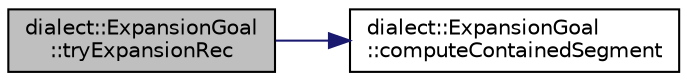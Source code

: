 digraph "dialect::ExpansionGoal::tryExpansionRec"
{
  edge [fontname="Helvetica",fontsize="10",labelfontname="Helvetica",labelfontsize="10"];
  node [fontname="Helvetica",fontsize="10",shape=record];
  rankdir="LR";
  Node5 [label="dialect::ExpansionGoal\l::tryExpansionRec",height=0.2,width=0.4,color="black", fillcolor="grey75", style="filled", fontcolor="black"];
  Node5 -> Node6 [color="midnightblue",fontsize="10",style="solid",fontname="Helvetica"];
  Node6 [label="dialect::ExpansionGoal\l::computeContainedSegment",height=0.2,width=0.4,color="black", fillcolor="white", style="filled",URL="$classdialect_1_1ExpansionGoal.html#a5d954a6719d9c857f915c3ad4bdd263f",tooltip="Compute the contained segment for this goal. "];
}
